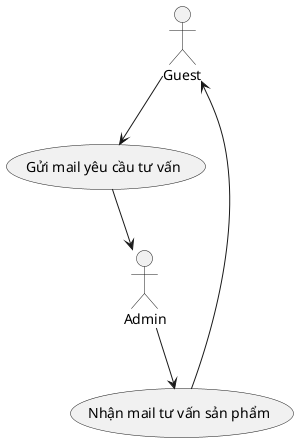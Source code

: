 @startuml
actor Guest
actor Admin

usecase "Gửi mail yêu cầu tư vấn" as UC1
usecase "Nhận mail tư vấn sản phẩm" as UC2

Guest --> UC1
UC1 --> Admin
Admin --> UC2
UC2 --> Guest

@enduml